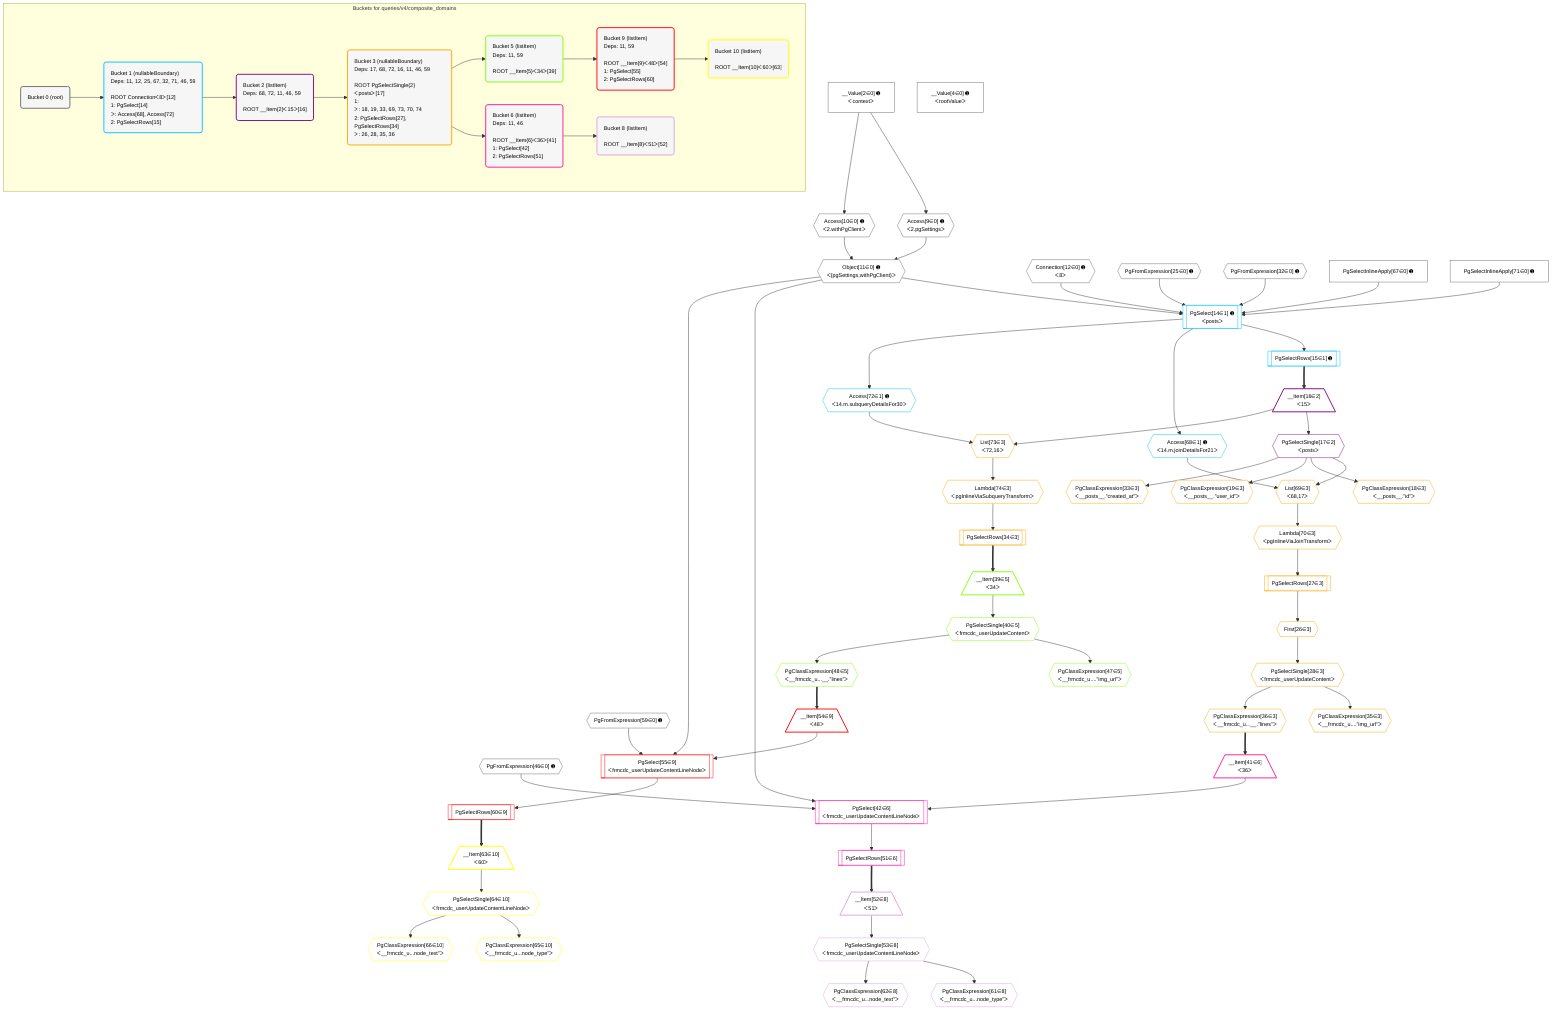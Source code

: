 %%{init: {'themeVariables': { 'fontSize': '12px'}}}%%
graph TD
    classDef path fill:#eee,stroke:#000,color:#000
    classDef plan fill:#fff,stroke-width:1px,color:#000
    classDef itemplan fill:#fff,stroke-width:2px,color:#000
    classDef unbatchedplan fill:#dff,stroke-width:1px,color:#000
    classDef sideeffectplan fill:#fcc,stroke-width:2px,color:#000
    classDef bucket fill:#f6f6f6,color:#000,stroke-width:2px,text-align:left

    subgraph "Buckets for queries/v4/composite_domains"
    Bucket0("Bucket 0 (root)"):::bucket
    Bucket1("Bucket 1 (nullableBoundary)<br />Deps: 11, 12, 25, 67, 32, 71, 46, 59<br /><br />ROOT Connectionᐸ8ᐳ[12]<br />1: PgSelect[14]<br />ᐳ: Access[68], Access[72]<br />2: PgSelectRows[15]"):::bucket
    Bucket2("Bucket 2 (listItem)<br />Deps: 68, 72, 11, 46, 59<br /><br />ROOT __Item{2}ᐸ15ᐳ[16]"):::bucket
    Bucket3("Bucket 3 (nullableBoundary)<br />Deps: 17, 68, 72, 16, 11, 46, 59<br /><br />ROOT PgSelectSingle{2}ᐸpostsᐳ[17]<br />1: <br />ᐳ: 18, 19, 33, 69, 73, 70, 74<br />2: PgSelectRows[27], PgSelectRows[34]<br />ᐳ: 26, 28, 35, 36"):::bucket
    Bucket5("Bucket 5 (listItem)<br />Deps: 11, 59<br /><br />ROOT __Item{5}ᐸ34ᐳ[39]"):::bucket
    Bucket6("Bucket 6 (listItem)<br />Deps: 11, 46<br /><br />ROOT __Item{6}ᐸ36ᐳ[41]<br />1: PgSelect[42]<br />2: PgSelectRows[51]"):::bucket
    Bucket8("Bucket 8 (listItem)<br /><br />ROOT __Item{8}ᐸ51ᐳ[52]"):::bucket
    Bucket9("Bucket 9 (listItem)<br />Deps: 11, 59<br /><br />ROOT __Item{9}ᐸ48ᐳ[54]<br />1: PgSelect[55]<br />2: PgSelectRows[60]"):::bucket
    Bucket10("Bucket 10 (listItem)<br /><br />ROOT __Item{10}ᐸ60ᐳ[63]"):::bucket
    end
    Bucket0 --> Bucket1
    Bucket1 --> Bucket2
    Bucket2 --> Bucket3
    Bucket3 --> Bucket5 & Bucket6
    Bucket5 --> Bucket9
    Bucket6 --> Bucket8
    Bucket9 --> Bucket10

    %% plan dependencies
    Object11{{"Object[11∈0] ➊<br />ᐸ{pgSettings,withPgClient}ᐳ"}}:::plan
    Access9{{"Access[9∈0] ➊<br />ᐸ2.pgSettingsᐳ"}}:::plan
    Access10{{"Access[10∈0] ➊<br />ᐸ2.withPgClientᐳ"}}:::plan
    Access9 & Access10 --> Object11
    __Value2["__Value[2∈0] ➊<br />ᐸcontextᐳ"]:::plan
    __Value2 --> Access9
    __Value2 --> Access10
    __Value4["__Value[4∈0] ➊<br />ᐸrootValueᐳ"]:::plan
    Connection12{{"Connection[12∈0] ➊<br />ᐸ8ᐳ"}}:::plan
    PgFromExpression25{{"PgFromExpression[25∈0] ➊"}}:::plan
    PgFromExpression32{{"PgFromExpression[32∈0] ➊"}}:::plan
    PgFromExpression46{{"PgFromExpression[46∈0] ➊"}}:::plan
    PgFromExpression59{{"PgFromExpression[59∈0] ➊"}}:::plan
    PgSelectInlineApply67["PgSelectInlineApply[67∈0] ➊"]:::plan
    PgSelectInlineApply71["PgSelectInlineApply[71∈0] ➊"]:::plan
    PgSelect14[["PgSelect[14∈1] ➊<br />ᐸpostsᐳ"]]:::plan
    Object11 & Connection12 & PgFromExpression25 & PgSelectInlineApply67 & PgFromExpression32 & PgSelectInlineApply71 --> PgSelect14
    PgSelectRows15[["PgSelectRows[15∈1] ➊"]]:::plan
    PgSelect14 --> PgSelectRows15
    Access68{{"Access[68∈1] ➊<br />ᐸ14.m.joinDetailsFor21ᐳ"}}:::plan
    PgSelect14 --> Access68
    Access72{{"Access[72∈1] ➊<br />ᐸ14.m.subqueryDetailsFor30ᐳ"}}:::plan
    PgSelect14 --> Access72
    __Item16[/"__Item[16∈2]<br />ᐸ15ᐳ"\]:::itemplan
    PgSelectRows15 ==> __Item16
    PgSelectSingle17{{"PgSelectSingle[17∈2]<br />ᐸpostsᐳ"}}:::plan
    __Item16 --> PgSelectSingle17
    List69{{"List[69∈3]<br />ᐸ68,17ᐳ"}}:::plan
    Access68 & PgSelectSingle17 --> List69
    List73{{"List[73∈3]<br />ᐸ72,16ᐳ"}}:::plan
    Access72 & __Item16 --> List73
    PgClassExpression18{{"PgClassExpression[18∈3]<br />ᐸ__posts__.”id”ᐳ"}}:::plan
    PgSelectSingle17 --> PgClassExpression18
    PgClassExpression19{{"PgClassExpression[19∈3]<br />ᐸ__posts__.”user_id”ᐳ"}}:::plan
    PgSelectSingle17 --> PgClassExpression19
    First26{{"First[26∈3]"}}:::plan
    PgSelectRows27[["PgSelectRows[27∈3]"]]:::plan
    PgSelectRows27 --> First26
    Lambda70{{"Lambda[70∈3]<br />ᐸpgInlineViaJoinTransformᐳ"}}:::plan
    Lambda70 --> PgSelectRows27
    PgSelectSingle28{{"PgSelectSingle[28∈3]<br />ᐸfrmcdc_userUpdateContentᐳ"}}:::plan
    First26 --> PgSelectSingle28
    PgClassExpression33{{"PgClassExpression[33∈3]<br />ᐸ__posts__.”created_at”ᐳ"}}:::plan
    PgSelectSingle17 --> PgClassExpression33
    PgSelectRows34[["PgSelectRows[34∈3]"]]:::plan
    Lambda74{{"Lambda[74∈3]<br />ᐸpgInlineViaSubqueryTransformᐳ"}}:::plan
    Lambda74 --> PgSelectRows34
    PgClassExpression35{{"PgClassExpression[35∈3]<br />ᐸ__frmcdc_u....”img_url”ᐳ"}}:::plan
    PgSelectSingle28 --> PgClassExpression35
    PgClassExpression36{{"PgClassExpression[36∈3]<br />ᐸ__frmcdc_u...__.”lines”ᐳ"}}:::plan
    PgSelectSingle28 --> PgClassExpression36
    List69 --> Lambda70
    List73 --> Lambda74
    __Item39[/"__Item[39∈5]<br />ᐸ34ᐳ"\]:::itemplan
    PgSelectRows34 ==> __Item39
    PgSelectSingle40{{"PgSelectSingle[40∈5]<br />ᐸfrmcdc_userUpdateContentᐳ"}}:::plan
    __Item39 --> PgSelectSingle40
    PgClassExpression47{{"PgClassExpression[47∈5]<br />ᐸ__frmcdc_u....”img_url”ᐳ"}}:::plan
    PgSelectSingle40 --> PgClassExpression47
    PgClassExpression48{{"PgClassExpression[48∈5]<br />ᐸ__frmcdc_u...__.”lines”ᐳ"}}:::plan
    PgSelectSingle40 --> PgClassExpression48
    PgSelect42[["PgSelect[42∈6]<br />ᐸfrmcdc_userUpdateContentLineNodeᐳ"]]:::plan
    __Item41[/"__Item[41∈6]<br />ᐸ36ᐳ"\]:::itemplan
    Object11 & __Item41 & PgFromExpression46 --> PgSelect42
    PgClassExpression36 ==> __Item41
    PgSelectRows51[["PgSelectRows[51∈6]"]]:::plan
    PgSelect42 --> PgSelectRows51
    __Item52[/"__Item[52∈8]<br />ᐸ51ᐳ"\]:::itemplan
    PgSelectRows51 ==> __Item52
    PgSelectSingle53{{"PgSelectSingle[53∈8]<br />ᐸfrmcdc_userUpdateContentLineNodeᐳ"}}:::plan
    __Item52 --> PgSelectSingle53
    PgClassExpression61{{"PgClassExpression[61∈8]<br />ᐸ__frmcdc_u...node_type”ᐳ"}}:::plan
    PgSelectSingle53 --> PgClassExpression61
    PgClassExpression62{{"PgClassExpression[62∈8]<br />ᐸ__frmcdc_u...node_text”ᐳ"}}:::plan
    PgSelectSingle53 --> PgClassExpression62
    PgSelect55[["PgSelect[55∈9]<br />ᐸfrmcdc_userUpdateContentLineNodeᐳ"]]:::plan
    __Item54[/"__Item[54∈9]<br />ᐸ48ᐳ"\]:::itemplan
    Object11 & __Item54 & PgFromExpression59 --> PgSelect55
    PgClassExpression48 ==> __Item54
    PgSelectRows60[["PgSelectRows[60∈9]"]]:::plan
    PgSelect55 --> PgSelectRows60
    __Item63[/"__Item[63∈10]<br />ᐸ60ᐳ"\]:::itemplan
    PgSelectRows60 ==> __Item63
    PgSelectSingle64{{"PgSelectSingle[64∈10]<br />ᐸfrmcdc_userUpdateContentLineNodeᐳ"}}:::plan
    __Item63 --> PgSelectSingle64
    PgClassExpression65{{"PgClassExpression[65∈10]<br />ᐸ__frmcdc_u...node_type”ᐳ"}}:::plan
    PgSelectSingle64 --> PgClassExpression65
    PgClassExpression66{{"PgClassExpression[66∈10]<br />ᐸ__frmcdc_u...node_text”ᐳ"}}:::plan
    PgSelectSingle64 --> PgClassExpression66

    %% define steps
    classDef bucket0 stroke:#696969
    class Bucket0,__Value2,__Value4,Access9,Access10,Object11,Connection12,PgFromExpression25,PgFromExpression32,PgFromExpression46,PgFromExpression59,PgSelectInlineApply67,PgSelectInlineApply71 bucket0
    classDef bucket1 stroke:#00bfff
    class Bucket1,PgSelect14,PgSelectRows15,Access68,Access72 bucket1
    classDef bucket2 stroke:#7f007f
    class Bucket2,__Item16,PgSelectSingle17 bucket2
    classDef bucket3 stroke:#ffa500
    class Bucket3,PgClassExpression18,PgClassExpression19,First26,PgSelectRows27,PgSelectSingle28,PgClassExpression33,PgSelectRows34,PgClassExpression35,PgClassExpression36,List69,Lambda70,List73,Lambda74 bucket3
    classDef bucket5 stroke:#7fff00
    class Bucket5,__Item39,PgSelectSingle40,PgClassExpression47,PgClassExpression48 bucket5
    classDef bucket6 stroke:#ff1493
    class Bucket6,__Item41,PgSelect42,PgSelectRows51 bucket6
    classDef bucket8 stroke:#dda0dd
    class Bucket8,__Item52,PgSelectSingle53,PgClassExpression61,PgClassExpression62 bucket8
    classDef bucket9 stroke:#ff0000
    class Bucket9,__Item54,PgSelect55,PgSelectRows60 bucket9
    classDef bucket10 stroke:#ffff00
    class Bucket10,__Item63,PgSelectSingle64,PgClassExpression65,PgClassExpression66 bucket10